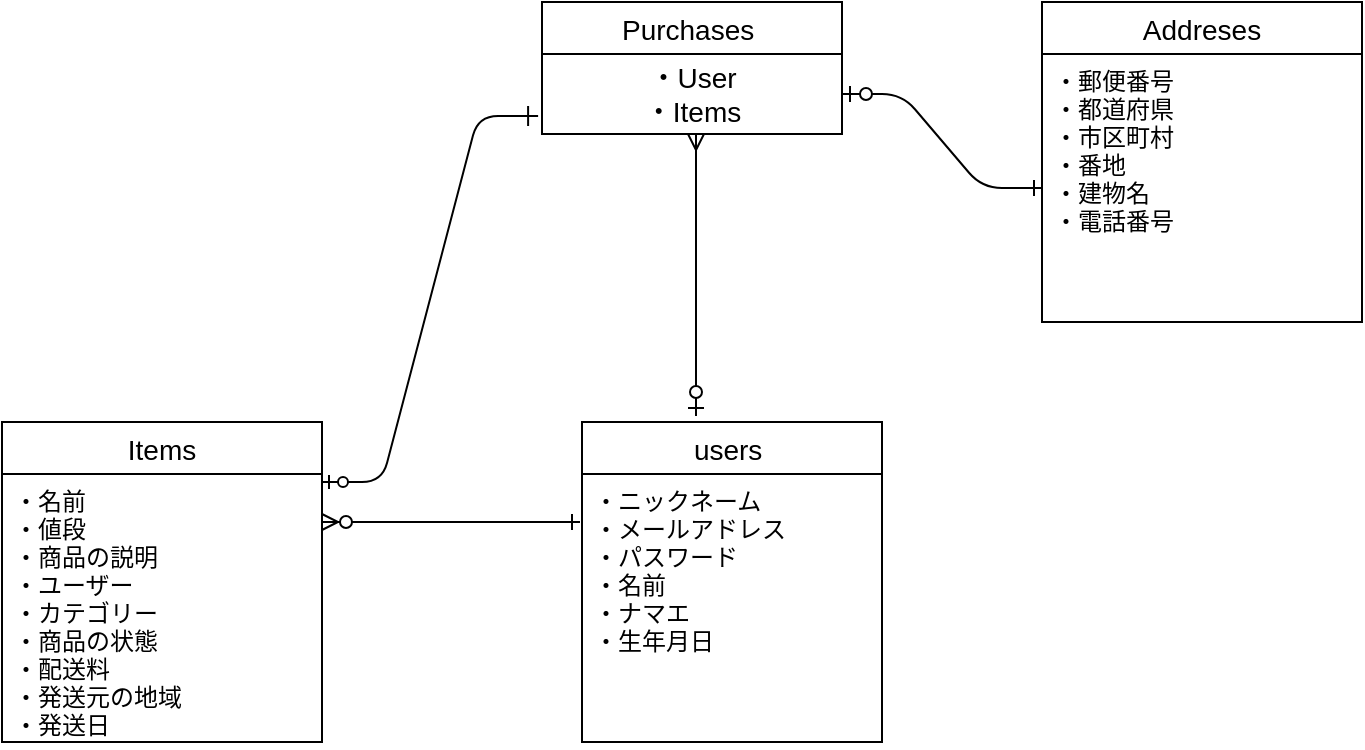 <mxfile version="13.10.0" type="embed">
    <diagram id="_Q7WCkN239FhMvjNGIfI" name="ページ1">
        <mxGraphModel dx="756" dy="797" grid="1" gridSize="10" guides="1" tooltips="1" connect="1" arrows="1" fold="1" page="1" pageScale="1" pageWidth="827" pageHeight="1169" math="0" shadow="0">
            <root>
                <mxCell id="0"/>
                <mxCell id="1" parent="0"/>
                <mxCell id="88" value="users " style="swimlane;fontStyle=0;childLayout=stackLayout;horizontal=1;startSize=26;horizontalStack=0;resizeParent=1;resizeParentMax=0;resizeLast=0;collapsible=1;marginBottom=0;align=center;fontSize=14;" parent="1" vertex="1">
                    <mxGeometry x="320" y="270" width="150" height="160" as="geometry"/>
                </mxCell>
                <mxCell id="91" value="・ニックネーム&#10;・メールアドレス&#10;・パスワード&#10;・名前&#10;・ナマエ&#10;・生年月日&#10;" style="text;strokeColor=none;fillColor=none;spacingLeft=4;spacingRight=4;overflow=hidden;rotatable=0;points=[[0,0.5],[1,0.5]];portConstraint=eastwest;fontSize=12;" parent="88" vertex="1">
                    <mxGeometry y="26" width="150" height="134" as="geometry"/>
                </mxCell>
                <mxCell id="99" value="Items" style="swimlane;fontStyle=0;childLayout=stackLayout;horizontal=1;startSize=26;horizontalStack=0;resizeParent=1;resizeParentMax=0;resizeLast=0;collapsible=1;marginBottom=0;align=center;fontSize=14;" parent="1" vertex="1">
                    <mxGeometry x="30" y="270" width="160" height="160" as="geometry"/>
                </mxCell>
                <mxCell id="100" value="・名前&#10;・値段&#10;・商品の説明&#10;・ユーザー&#10;・カテゴリー&#10;・商品の状態&#10;・配送料&#10;・発送元の地域&#10;・発送日&#10;" style="text;strokeColor=none;fillColor=none;spacingLeft=4;spacingRight=4;overflow=hidden;rotatable=0;points=[[0,0.5],[1,0.5]];portConstraint=eastwest;fontSize=12;" parent="99" vertex="1">
                    <mxGeometry y="26" width="160" height="134" as="geometry"/>
                </mxCell>
                <mxCell id="107" value="Addreses" style="swimlane;fontStyle=0;childLayout=stackLayout;horizontal=1;startSize=26;horizontalStack=0;resizeParent=1;resizeParentMax=0;resizeLast=0;collapsible=1;marginBottom=0;align=center;fontSize=14;" parent="1" vertex="1">
                    <mxGeometry x="550" y="60" width="160" height="160" as="geometry"/>
                </mxCell>
                <mxCell id="108" value="・郵便番号&#10;・都道府県&#10;・市区町村&#10;・番地&#10;・建物名&#10;・電話番号&#10;" style="text;strokeColor=none;fillColor=none;spacingLeft=4;spacingRight=4;overflow=hidden;rotatable=0;points=[[0,0.5],[1,0.5]];portConstraint=eastwest;fontSize=12;" parent="107" vertex="1">
                    <mxGeometry y="26" width="160" height="134" as="geometry"/>
                </mxCell>
                <mxCell id="117" value="Purchases " style="swimlane;fontStyle=0;childLayout=stackLayout;horizontal=1;startSize=26;horizontalStack=0;resizeParent=1;resizeParentMax=0;resizeLast=0;collapsible=1;marginBottom=0;align=center;fontSize=14;" parent="1" vertex="1">
                    <mxGeometry x="300" y="60" width="150" height="66" as="geometry"/>
                </mxCell>
                <mxCell id="148" value="・User&lt;br&gt;・Items" style="text;html=1;align=center;verticalAlign=middle;resizable=0;points=[];autosize=1;fontSize=14;" parent="117" vertex="1">
                    <mxGeometry y="26" width="150" height="40" as="geometry"/>
                </mxCell>
                <mxCell id="135" value="" style="fontSize=12;html=1;endArrow=ERoneToMany;strokeColor=none;" parent="1" edge="1">
                    <mxGeometry width="100" height="100" relative="1" as="geometry">
                        <mxPoint x="380" y="230" as="sourcePoint"/>
                        <mxPoint x="480" y="130" as="targetPoint"/>
                    </mxGeometry>
                </mxCell>
                <mxCell id="140" value="" style="edgeStyle=entityRelationEdgeStyle;fontSize=12;html=1;endArrow=ERone;endFill=0;startArrow=ERzeroToMany;" parent="1" edge="1">
                    <mxGeometry width="100" height="100" relative="1" as="geometry">
                        <mxPoint x="190" y="320" as="sourcePoint"/>
                        <mxPoint x="319" y="320" as="targetPoint"/>
                    </mxGeometry>
                </mxCell>
                <mxCell id="155" value="" style="edgeStyle=entityRelationEdgeStyle;fontSize=12;html=1;endArrow=ERone;endFill=0;startArrow=ERzeroToOne;startFill=1;" parent="1" source="148" target="108" edge="1">
                    <mxGeometry width="100" height="100" relative="1" as="geometry">
                        <mxPoint x="170" y="540" as="sourcePoint"/>
                        <mxPoint x="280" y="540" as="targetPoint"/>
                    </mxGeometry>
                </mxCell>
                <mxCell id="169" value="" style="edgeStyle=entityRelationEdgeStyle;fontSize=12;html=1;endArrow=ERone;entryX=-0.013;entryY=0.775;entryDx=0;entryDy=0;entryPerimeter=0;startArrow=ERzeroToOne;startFill=1;endFill=0;endSize=8;startSize=5;" parent="1" target="148" edge="1">
                    <mxGeometry width="100" height="100" relative="1" as="geometry">
                        <mxPoint x="190" y="300" as="sourcePoint"/>
                        <mxPoint x="290" y="200" as="targetPoint"/>
                    </mxGeometry>
                </mxCell>
                <mxCell id="172" value="" style="endArrow=ERzeroToOne;html=1;rounded=0;fontSize=14;startArrow=ERmany;startFill=0;endFill=1;sourcePerimeterSpacing=7;" parent="1" edge="1">
                    <mxGeometry relative="1" as="geometry">
                        <mxPoint x="377" y="126" as="sourcePoint"/>
                        <mxPoint x="377" y="267" as="targetPoint"/>
                    </mxGeometry>
                </mxCell>
            </root>
        </mxGraphModel>
    </diagram>
</mxfile>